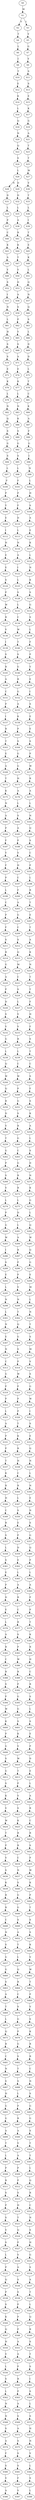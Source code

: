 strict digraph  {
	S0 -> S1 [ label = M ];
	S1 -> S2 [ label = V ];
	S1 -> S3 [ label = L ];
	S2 -> S4 [ label = T ];
	S3 -> S5 [ label = V ];
	S4 -> S6 [ label = L ];
	S5 -> S7 [ label = G ];
	S6 -> S8 [ label = I ];
	S7 -> S9 [ label = V ];
	S8 -> S10 [ label = T ];
	S9 -> S11 [ label = S ];
	S10 -> S12 [ label = E ];
	S11 -> S13 [ label = S ];
	S12 -> S14 [ label = K ];
	S13 -> S15 [ label = E ];
	S14 -> S16 [ label = L ];
	S15 -> S17 [ label = K ];
	S16 -> S18 [ label = Q ];
	S17 -> S19 [ label = G ];
	S18 -> S20 [ label = N ];
	S19 -> S21 [ label = A ];
	S20 -> S22 [ label = Q ];
	S21 -> S23 [ label = T ];
	S22 -> S24 [ label = S ];
	S23 -> S25 [ label = T ];
	S24 -> S26 [ label = L ];
	S25 -> S27 [ label = M ];
	S26 -> S28 [ label = N ];
	S26 -> S29 [ label = D ];
	S27 -> S30 [ label = V ];
	S28 -> S31 [ label = D ];
	S29 -> S32 [ label = D ];
	S30 -> S33 [ label = T ];
	S31 -> S34 [ label = L ];
	S32 -> S35 [ label = L ];
	S33 -> S36 [ label = L ];
	S34 -> S37 [ label = P ];
	S35 -> S38 [ label = A ];
	S36 -> S39 [ label = I ];
	S37 -> S40 [ label = C ];
	S38 -> S41 [ label = R ];
	S39 -> S42 [ label = T ];
	S40 -> S43 [ label = K ];
	S41 -> S44 [ label = K ];
	S42 -> S45 [ label = E ];
	S43 -> S46 [ label = A ];
	S44 -> S47 [ label = T ];
	S45 -> S48 [ label = K ];
	S46 -> S49 [ label = Y ];
	S47 -> S50 [ label = Y ];
	S48 -> S51 [ label = L ];
	S49 -> S52 [ label = S ];
	S50 -> S53 [ label = D ];
	S51 -> S54 [ label = Q ];
	S52 -> S55 [ label = I ];
	S53 -> S56 [ label = A ];
	S54 -> S57 [ label = N ];
	S55 -> S58 [ label = N ];
	S56 -> S59 [ label = S ];
	S57 -> S60 [ label = Q ];
	S58 -> S61 [ label = L ];
	S59 -> S62 [ label = P ];
	S60 -> S63 [ label = S ];
	S61 -> S64 [ label = H ];
	S62 -> S65 [ label = Y ];
	S63 -> S66 [ label = L ];
	S64 -> S67 [ label = S ];
	S65 -> S68 [ label = S ];
	S66 -> S69 [ label = D ];
	S67 -> S70 [ label = S ];
	S68 -> S71 [ label = A ];
	S69 -> S72 [ label = D ];
	S70 -> S73 [ label = E ];
	S71 -> S74 [ label = E ];
	S72 -> S75 [ label = L ];
	S73 -> S76 [ label = K ];
	S74 -> S77 [ label = K ];
	S75 -> S78 [ label = T ];
	S76 -> S79 [ label = L ];
	S77 -> S80 [ label = L ];
	S78 -> S81 [ label = C ];
	S79 -> S82 [ label = N ];
	S80 -> S83 [ label = N ];
	S81 -> S84 [ label = K ];
	S82 -> S85 [ label = Q ];
	S83 -> S86 [ label = K ];
	S84 -> S87 [ label = A ];
	S85 -> S88 [ label = S ];
	S86 -> S89 [ label = S ];
	S87 -> S90 [ label = F ];
	S88 -> S91 [ label = G ];
	S89 -> S92 [ label = G ];
	S90 -> S93 [ label = G ];
	S91 -> S94 [ label = S ];
	S92 -> S95 [ label = S ];
	S93 -> S96 [ label = I ];
	S94 -> S97 [ label = L ];
	S95 -> S98 [ label = L ];
	S96 -> S99 [ label = N ];
	S97 -> S100 [ label = F ];
	S98 -> S101 [ label = F ];
	S99 -> S102 [ label = L ];
	S100 -> S103 [ label = P ];
	S101 -> S104 [ label = P ];
	S102 -> S105 [ label = H ];
	S103 -> S106 [ label = Y ];
	S104 -> S107 [ label = F ];
	S105 -> S108 [ label = S ];
	S106 -> S109 [ label = E ];
	S107 -> S110 [ label = D ];
	S108 -> S111 [ label = A ];
	S109 -> S112 [ label = I ];
	S110 -> S113 [ label = L ];
	S111 -> S114 [ label = E ];
	S112 -> S115 [ label = H ];
	S113 -> S116 [ label = N ];
	S114 -> S117 [ label = K ];
	S115 -> S118 [ label = E ];
	S116 -> S119 [ label = A ];
	S117 -> S120 [ label = L ];
	S118 -> S121 [ label = E ];
	S119 -> S122 [ label = I ];
	S120 -> S123 [ label = N ];
	S121 -> S124 [ label = S ];
	S122 -> S125 [ label = L ];
	S123 -> S126 [ label = K ];
	S124 -> S127 [ label = P ];
	S125 -> S128 [ label = S ];
	S126 -> S129 [ label = S ];
	S127 -> S130 [ label = W ];
	S128 -> S131 [ label = L ];
	S129 -> S132 [ label = G ];
	S130 -> S133 [ label = R ];
	S131 -> S134 [ label = C ];
	S132 -> S135 [ label = S ];
	S133 -> S136 [ label = V ];
	S134 -> S137 [ label = W ];
	S135 -> S138 [ label = L ];
	S136 -> S139 [ label = I ];
	S137 -> S140 [ label = T ];
	S138 -> S141 [ label = F ];
	S139 -> S142 [ label = S ];
	S140 -> S143 [ label = S ];
	S141 -> S144 [ label = P ];
	S142 -> S145 [ label = R ];
	S143 -> S146 [ label = G ];
	S144 -> S147 [ label = Y ];
	S145 -> S148 [ label = A ];
	S146 -> S149 [ label = R ];
	S147 -> S150 [ label = E ];
	S148 -> S151 [ label = C ];
	S149 -> S152 [ label = G ];
	S150 -> S153 [ label = I ];
	S151 -> S154 [ label = P ];
	S152 -> S155 [ label = A ];
	S153 -> S156 [ label = S ];
	S154 -> S157 [ label = I ];
	S155 -> S158 [ label = K ];
	S156 -> S159 [ label = E ];
	S157 -> S160 [ label = R ];
	S158 -> S161 [ label = P ];
	S159 -> S162 [ label = E ];
	S160 -> S163 [ label = T ];
	S161 -> S164 [ label = S ];
	S162 -> S165 [ label = S ];
	S163 -> S166 [ label = E ];
	S164 -> S167 [ label = G ];
	S165 -> S168 [ label = P ];
	S166 -> S169 [ label = A ];
	S167 -> S170 [ label = G ];
	S168 -> S171 [ label = W ];
	S169 -> S172 [ label = T ];
	S170 -> S173 [ label = H ];
	S171 -> S174 [ label = R ];
	S172 -> S175 [ label = K ];
	S173 -> S176 [ label = A ];
	S174 -> S177 [ label = A ];
	S175 -> S178 [ label = N ];
	S176 -> S179 [ label = L ];
	S177 -> S180 [ label = L ];
	S178 -> S181 [ label = A ];
	S179 -> S182 [ label = S ];
	S180 -> S183 [ label = N ];
	S181 -> S184 [ label = P ];
	S182 -> S185 [ label = A ];
	S183 -> S186 [ label = Q ];
	S184 -> S187 [ label = F ];
	S185 -> S188 [ label = P ];
	S186 -> S189 [ label = S ];
	S187 -> S190 [ label = Y ];
	S188 -> S191 [ label = V ];
	S189 -> S192 [ label = C ];
	S190 -> S193 [ label = F ];
	S191 -> S194 [ label = H ];
	S192 -> S195 [ label = P ];
	S193 -> S196 [ label = P ];
	S194 -> S197 [ label = C ];
	S195 -> S198 [ label = L ];
	S196 -> S199 [ label = L ];
	S197 -> S200 [ label = F ];
	S198 -> S201 [ label = R ];
	S199 -> S202 [ label = C ];
	S200 -> S203 [ label = A ];
	S201 -> S204 [ label = T ];
	S202 -> S205 [ label = P ];
	S203 -> S206 [ label = G ];
	S204 -> S207 [ label = E ];
	S205 -> S208 [ label = F ];
	S206 -> S209 [ label = C ];
	S207 -> S210 [ label = T ];
	S208 -> S211 [ label = S ];
	S209 -> S212 [ label = S ];
	S210 -> S213 [ label = A ];
	S211 -> S214 [ label = R ];
	S212 -> S215 [ label = Q ];
	S213 -> S216 [ label = K ];
	S214 -> S217 [ label = G ];
	S215 -> S218 [ label = M ];
	S216 -> S219 [ label = N ];
	S217 -> S220 [ label = A ];
	S218 -> S221 [ label = C ];
	S219 -> S222 [ label = T ];
	S220 -> S223 [ label = P ];
	S221 -> S224 [ label = S ];
	S222 -> S225 [ label = T ];
	S223 -> S226 [ label = D ];
	S224 -> S227 [ label = L ];
	S225 -> S228 [ label = F ];
	S226 -> S229 [ label = S ];
	S227 -> S230 [ label = V ];
	S228 -> S231 [ label = H ];
	S229 -> S232 [ label = V ];
	S230 -> S233 [ label = V ];
	S231 -> S234 [ label = F ];
	S232 -> S235 [ label = G ];
	S233 -> S236 [ label = R ];
	S234 -> S237 [ label = S ];
	S235 -> S238 [ label = L ];
	S236 -> S239 [ label = L ];
	S237 -> S240 [ label = T ];
	S238 -> S241 [ label = Q ];
	S239 -> S242 [ label = C ];
	S240 -> S243 [ label = C ];
	S241 -> S244 [ label = W ];
	S242 -> S245 [ label = W ];
	S243 -> S246 [ label = S ];
	S244 -> S247 [ label = Q ];
	S245 -> S248 [ label = P ];
	S246 -> S249 [ label = F ];
	S247 -> S250 [ label = R ];
	S248 -> S251 [ label = G ];
	S249 -> S252 [ label = S ];
	S250 -> S253 [ label = D ];
	S251 -> S254 [ label = S ];
	S252 -> S255 [ label = K ];
	S253 -> S256 [ label = V ];
	S254 -> S257 [ label = R ];
	S255 -> S258 [ label = A ];
	S256 -> S259 [ label = T ];
	S257 -> S260 [ label = G ];
	S258 -> S261 [ label = L ];
	S259 -> S262 [ label = G ];
	S260 -> S263 [ label = C ];
	S261 -> S264 [ label = S ];
	S262 -> S265 [ label = P ];
	S263 -> S266 [ label = G ];
	S264 -> S267 [ label = D ];
	S265 -> S268 [ label = S ];
	S266 -> S269 [ label = R ];
	S267 -> S270 [ label = N ];
	S268 -> S271 [ label = V ];
	S269 -> S272 [ label = R ];
	S270 -> S273 [ label = K ];
	S271 -> S274 [ label = L ];
	S272 -> S275 [ label = L ];
	S273 -> S276 [ label = G ];
	S274 -> S277 [ label = P ];
	S275 -> S278 [ label = D ];
	S276 -> S279 [ label = L ];
	S277 -> S280 [ label = G ];
	S278 -> S281 [ label = L ];
	S279 -> S282 [ label = Q ];
	S280 -> S283 [ label = W ];
	S281 -> S284 [ label = A ];
	S282 -> S285 [ label = W ];
	S283 -> S286 [ label = I ];
	S284 -> S287 [ label = R ];
	S285 -> S288 [ label = Q ];
	S286 -> S289 [ label = S ];
	S287 -> S290 [ label = P ];
	S288 -> S291 [ label = G ];
	S289 -> S292 [ label = E ];
	S290 -> S293 [ label = P ];
	S291 -> S294 [ label = E ];
	S292 -> S295 [ label = L ];
	S293 -> S296 [ label = V ];
	S294 -> S297 [ label = M ];
	S295 -> S298 [ label = N ];
	S296 -> S299 [ label = N ];
	S297 -> S300 [ label = L ];
	S298 -> S301 [ label = L ];
	S299 -> S302 [ label = T ];
	S300 -> S303 [ label = N ];
	S301 -> S304 [ label = N ];
	S302 -> S305 [ label = Q ];
	S303 -> S306 [ label = T ];
	S304 -> S307 [ label = E ];
	S305 -> S308 [ label = G ];
	S306 -> S309 [ label = S ];
	S307 -> S310 [ label = N ];
	S308 -> S311 [ label = S ];
	S309 -> S312 [ label = M ];
	S310 -> S313 [ label = C ];
	S311 -> S314 [ label = P ];
	S312 -> S315 [ label = V ];
	S313 -> S316 [ label = G ];
	S314 -> S317 [ label = W ];
	S315 -> S318 [ label = S ];
	S316 -> S319 [ label = P ];
	S317 -> S320 [ label = P ];
	S318 -> S321 [ label = G ];
	S319 -> S322 [ label = P ];
	S320 -> S323 [ label = P ];
	S321 -> S324 [ label = W ];
	S322 -> S325 [ label = L ];
	S323 -> S326 [ label = P ];
	S324 -> S327 [ label = I ];
	S325 -> S328 [ label = A ];
	S326 -> S329 [ label = T ];
	S327 -> S330 [ label = S ];
	S328 -> S331 [ label = P ];
	S329 -> S332 [ label = K ];
	S330 -> S333 [ label = E ];
	S331 -> S334 [ label = P ];
	S332 -> S335 [ label = R ];
	S333 -> S336 [ label = Q ];
	S334 -> S337 [ label = T ];
	S335 -> S338 [ label = H ];
	S336 -> S339 [ label = N ];
	S337 -> S340 [ label = K ];
	S338 -> S341 [ label = C ];
	S339 -> S342 [ label = L ];
	S340 -> S343 [ label = R ];
	S341 -> S344 [ label = R ];
	S342 -> S345 [ label = N ];
	S343 -> S346 [ label = H ];
	S344 -> S347 [ label = L ];
	S345 -> S348 [ label = E ];
	S346 -> S349 [ label = C ];
	S347 -> S350 [ label = S ];
	S348 -> S351 [ label = N ];
	S349 -> S352 [ label = R ];
	S350 -> S353 [ label = E ];
	S351 -> S354 [ label = S ];
	S352 -> S355 [ label = S ];
	S353 -> S356 [ label = P ];
	S354 -> S357 [ label = G ];
	S355 -> S358 [ label = L ];
	S356 -> S359 [ label = D ];
	S357 -> S360 [ label = Q ];
	S358 -> S361 [ label = S ];
	S359 -> S362 [ label = E ];
	S360 -> S363 [ label = P ];
	S361 -> S364 [ label = E ];
	S362 -> S365 [ label = L ];
	S363 -> S366 [ label = L ];
	S364 -> S367 [ label = P ];
	S365 -> S368 [ label = A ];
	S366 -> S369 [ label = A ];
	S367 -> S370 [ label = D ];
	S368 -> S371 [ label = R ];
	S369 -> S372 [ label = P ];
	S370 -> S373 [ label = E ];
	S371 -> S374 [ label = C ];
	S372 -> S375 [ label = P ];
	S373 -> S376 [ label = L ];
	S374 -> S377 [ label = R ];
	S375 -> S378 [ label = T ];
	S376 -> S379 [ label = A ];
	S377 -> S380 [ label = S ];
	S378 -> S381 [ label = K ];
	S379 -> S382 [ label = R ];
	S380 -> S383 [ label = P ];
	S381 -> S384 [ label = R ];
	S382 -> S385 [ label = C ];
	S383 -> S386 [ label = W ];
	S384 -> S387 [ label = H ];
	S385 -> S388 [ label = R ];
	S386 -> S389 [ label = R ];
	S387 -> S390 [ label = C ];
	S388 -> S391 [ label = S ];
	S389 -> S392 [ label = P ];
	S390 -> S393 [ label = R ];
	S391 -> S394 [ label = P ];
	S392 -> S395 [ label = G ];
	S393 -> S396 [ label = S ];
	S394 -> S397 [ label = W ];
	S395 -> S398 [ label = G ];
	S396 -> S399 [ label = L ];
	S397 -> S400 [ label = K ];
	S398 -> S401 [ label = S ];
	S399 -> S402 [ label = S ];
	S400 -> S403 [ label = P ];
	S401 -> S404 [ label = K ];
	S402 -> S405 [ label = E ];
	S403 -> S406 [ label = G ];
	S404 -> S407 [ label = V ];
	S405 -> S408 [ label = P ];
	S406 -> S409 [ label = S ];
	S407 -> S410 [ label = W ];
	S408 -> S411 [ label = D ];
	S409 -> S412 [ label = G ];
	S410 -> S413 [ label = T ];
	S411 -> S414 [ label = E ];
	S412 -> S415 [ label = S ];
	S413 -> S416 [ label = P ];
	S414 -> S417 [ label = L ];
	S415 -> S418 [ label = K ];
	S416 -> S419 [ label = V ];
	S417 -> S420 [ label = A ];
	S418 -> S421 [ label = V ];
	S419 -> S422 [ label = S ];
	S420 -> S423 [ label = R ];
	S421 -> S424 [ label = W ];
	S422 -> S425 [ label = K ];
	S423 -> S426 [ label = C ];
	S424 -> S427 [ label = T ];
	S425 -> S428 [ label = R ];
	S426 -> S429 [ label = R ];
	S427 -> S430 [ label = P ];
	S428 -> S431 [ label = R ];
	S429 -> S432 [ label = S ];
	S430 -> S433 [ label = V ];
	S431 -> S434 [ label = C ];
	S432 -> S435 [ label = P ];
	S433 -> S436 [ label = S ];
	S434 -> S437 [ label = N ];
	S435 -> S438 [ label = W ];
	S436 -> S439 [ label = K ];
	S437 -> S440 [ label = S ];
	S438 -> S441 [ label = K ];
	S439 -> S442 [ label = R ];
	S440 -> S443 [ label = G ];
	S441 -> S444 [ label = P ];
	S442 -> S445 [ label = R ];
	S443 -> S446 [ label = G ];
	S444 -> S447 [ label = T ];
	S445 -> S448 [ label = C ];
	S446 -> S449 [ label = S ];
	S447 -> S450 [ label = S ];
	S448 -> S451 [ label = N ];
	S449 -> S452 [ label = A ];
	S450 -> S453 [ label = S ];
	S451 -> S454 [ label = S ];
	S452 -> S455 [ label = T ];
	S453 -> S456 [ label = K ];
	S454 -> S457 [ label = G ];
	S455 -> S458 [ label = L ];
	S456 -> S459 [ label = V ];
	S457 -> S460 [ label = G ];
	S458 -> S461 [ label = Q ];
	S459 -> S462 [ label = W ];
	S460 -> S463 [ label = S ];
	S461 -> S464 [ label = R ];
	S462 -> S465 [ label = T ];
	S463 -> S466 [ label = A ];
	S464 -> S467 [ label = C ];
	S465 -> S468 [ label = P ];
	S466 -> S469 [ label = T ];
	S467 -> S470 [ label = S ];
	S468 -> S471 [ label = V ];
	S469 -> S472 [ label = L ];
	S470 -> S473 [ label = G ];
	S471 -> S474 [ label = S ];
	S472 -> S475 [ label = Q ];
	S473 -> S476 [ label = P ];
	S474 -> S477 [ label = K ];
	S475 -> S478 [ label = R ];
	S476 -> S479 [ label = G ];
	S477 -> S480 [ label = R ];
	S478 -> S481 [ label = C ];
	S479 -> S482 [ label = S ];
	S480 -> S483 [ label = R ];
	S481 -> S484 [ label = N ];
	S482 -> S485 [ label = T ];
	S483 -> S486 [ label = C ];
	S484 -> S487 [ label = S ];
	S485 -> S488 [ label = S ];
	S486 -> S489 [ label = N ];
	S487 -> S490 [ label = H ];
	S488 -> S491 [ label = L ];
	S489 -> S492 [ label = S ];
	S490 -> S493 [ label = G ];
	S491 -> S494 [ label = P ];
	S492 -> S495 [ label = G ];
	S493 -> S496 [ label = G ];
	S494 -> S497 [ label = R ];
	S495 -> S498 [ label = G ];
	S496 -> S499 [ label = A ];
	S497 -> S500 [ label = A ];
	S498 -> S501 [ label = S ];
	S499 -> S502 [ label = T ];
	S500 -> S503 [ label = V ];
	S501 -> S504 [ label = T ];
	S502 -> S505 [ label = L ];
	S503 -> S506 [ label = A ];
	S504 -> S507 [ label = T ];
	S505 -> S508 [ label = P ];
	S506 -> S509 [ label = P ];
	S507 -> S510 [ label = L ];
	S508 -> S511 [ label = R ];
	S509 -> S512 [ label = P ];
	S510 -> S513 [ label = Q ];
	S511 -> S514 [ label = S ];
	S512 -> S515 [ label = S ];
	S513 -> S516 [ label = R ];
	S514 -> S517 [ label = P ];
	S515 -> S518 [ label = H ];
	S516 -> S519 [ label = C ];
	S517 -> S520 [ label = S ];
	S518 -> S521 [ label = T ];
	S519 -> S522 [ label = N ];
	S520 -> S523 [ label = V ];
	S521 -> S524 [ label = Q ];
	S522 -> S525 [ label = S ];
	S523 -> S526 [ label = S ];
	S524 -> S527 [ label = P ];
	S525 -> S528 [ label = H ];
	S526 -> S529 [ label = L ];
	S527 -> S530 [ label = V ];
	S528 -> S531 [ label = G ];
	S529 -> S532 [ label = P ];
	S530 -> S533 [ label = A ];
	S531 -> S534 [ label = S ];
	S532 -> S535 [ label = Q ];
	S533 -> S536 [ label = S ];
	S534 -> S537 [ label = A ];
	S535 -> S538 [ label = P ];
	S536 -> S539 [ label = S ];
	S537 -> S540 [ label = T ];
	S538 -> S541 [ label = S ];
	S539 -> S542 [ label = P ];
	S540 -> S543 [ label = L ];
	S541 -> S544 [ label = K ];
	S542 -> S545 [ label = P ];
	S543 -> S546 [ label = Q ];
	S544 -> S547 [ label = Q ];
	S545 -> S548 [ label = P ];
	S546 -> S549 [ label = R ];
	S547 -> S550 [ label = H ];
	S548 -> S551 [ label = A ];
	S549 -> S552 [ label = S ];
	S550 -> S553 [ label = V ];
	S551 -> S554 [ label = A ];
	S552 -> S555 [ label = T ];
	S553 -> S556 [ label = L ];
	S554 -> S557 [ label = P ];
	S555 -> S558 [ label = S ];
	S556 -> S559 [ label = S ];
	S557 -> S560 [ label = R ];
	S558 -> S561 [ label = I ];
	S559 -> S562 [ label = L ];
	S560 -> S563 [ label = P ];
	S561 -> S564 [ label = S ];
	S562 -> S565 [ label = N ];
	S563 -> S566 [ label = A ];
	S564 -> S567 [ label = L ];
	S565 -> S568 [ label = N ];
	S566 -> S569 [ label = S ];
	S567 -> S570 [ label = S ];
	S568 -> S571 [ label = S ];
	S569 -> S572 [ label = A ];
	S570 -> S573 [ label = H ];
	S571 -> S574 [ label = A ];
	S572 -> S575 [ label = S ];
	S573 -> S576 [ label = N ];
	S574 -> S577 [ label = F ];
	S575 -> S578 [ label = S ];
	S576 -> S579 [ label = V ];
	S577 -> S580 [ label = S ];
	S578 -> S581 [ label = S ];
	S579 -> S582 [ label = L ];
	S580 -> S583 [ label = V ];
	S581 -> S584 [ label = F ];
	S582 -> S585 [ label = S ];
	S583 -> S586 [ label = A ];
	S584 -> S587 [ label = V ];
	S585 -> S588 [ label = L ];
}
